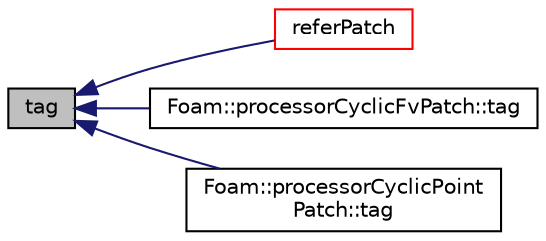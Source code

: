 digraph "tag"
{
  bgcolor="transparent";
  edge [fontname="Helvetica",fontsize="10",labelfontname="Helvetica",labelfontsize="10"];
  node [fontname="Helvetica",fontsize="10",shape=record];
  rankdir="LR";
  Node1 [label="tag",height=0.2,width=0.4,color="black", fillcolor="grey75", style="filled", fontcolor="black"];
  Node1 -> Node2 [dir="back",color="midnightblue",fontsize="10",style="solid",fontname="Helvetica"];
  Node2 [label="referPatch",height=0.2,width=0.4,color="red",URL="$a02023.html#a527c034f03187c71f20acf9255fb7781"];
  Node1 -> Node3 [dir="back",color="midnightblue",fontsize="10",style="solid",fontname="Helvetica"];
  Node3 [label="Foam::processorCyclicFvPatch::tag",height=0.2,width=0.4,color="black",URL="$a02016.html#a89e5c03f22a8104e39d199c57ea83f4a",tooltip="Return message tag used for sending. "];
  Node1 -> Node4 [dir="back",color="midnightblue",fontsize="10",style="solid",fontname="Helvetica"];
  Node4 [label="Foam::processorCyclicPoint\lPatch::tag",height=0.2,width=0.4,color="black",URL="$a02021.html#a89e5c03f22a8104e39d199c57ea83f4a",tooltip="Return message tag to use for communication. "];
}

